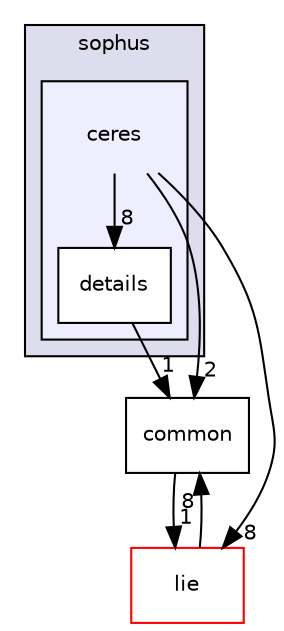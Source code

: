 digraph "/home/runner/work/Sophus/Sophus/cpp/sophus/ceres" {
  compound=true
  node [ fontsize="10", fontname="Helvetica"];
  edge [ labelfontsize="10", labelfontname="Helvetica"];
  subgraph clusterdir_955fab3374a7652c82f8c2b63089d242 {
    graph [ bgcolor="#ddddee", pencolor="black", label="sophus" fontname="Helvetica", fontsize="10", URL="dir_955fab3374a7652c82f8c2b63089d242.html"]
  subgraph clusterdir_9357f5e81d5154233f425db7fc50f4a9 {
    graph [ bgcolor="#eeeeff", pencolor="black", label="" URL="dir_9357f5e81d5154233f425db7fc50f4a9.html"];
    dir_9357f5e81d5154233f425db7fc50f4a9 [shape=plaintext label="ceres"];
    dir_90b04125d47e2ef5f5088c2fe3eae93c [shape=box label="details" color="black" fillcolor="white" style="filled" URL="dir_90b04125d47e2ef5f5088c2fe3eae93c.html"];
  }
  }
  dir_a7082e164d91aec3b9943421365f2e0b [shape=box label="common" URL="dir_a7082e164d91aec3b9943421365f2e0b.html"];
  dir_e4d7764f299ff37161f14b275a37fe93 [shape=box label="lie" fillcolor="white" style="filled" color="red" URL="dir_e4d7764f299ff37161f14b275a37fe93.html"];
  dir_a7082e164d91aec3b9943421365f2e0b->dir_e4d7764f299ff37161f14b275a37fe93 [headlabel="1", labeldistance=1.5 headhref="dir_000004_000009.html"];
  dir_e4d7764f299ff37161f14b275a37fe93->dir_a7082e164d91aec3b9943421365f2e0b [headlabel="8", labeldistance=1.5 headhref="dir_000009_000004.html"];
  dir_9357f5e81d5154233f425db7fc50f4a9->dir_a7082e164d91aec3b9943421365f2e0b [headlabel="2", labeldistance=1.5 headhref="dir_000003_000004.html"];
  dir_9357f5e81d5154233f425db7fc50f4a9->dir_e4d7764f299ff37161f14b275a37fe93 [headlabel="8", labeldistance=1.5 headhref="dir_000003_000009.html"];
  dir_9357f5e81d5154233f425db7fc50f4a9->dir_90b04125d47e2ef5f5088c2fe3eae93c [headlabel="8", labeldistance=1.5 headhref="dir_000003_000016.html"];
  dir_90b04125d47e2ef5f5088c2fe3eae93c->dir_a7082e164d91aec3b9943421365f2e0b [headlabel="1", labeldistance=1.5 headhref="dir_000016_000004.html"];
}
